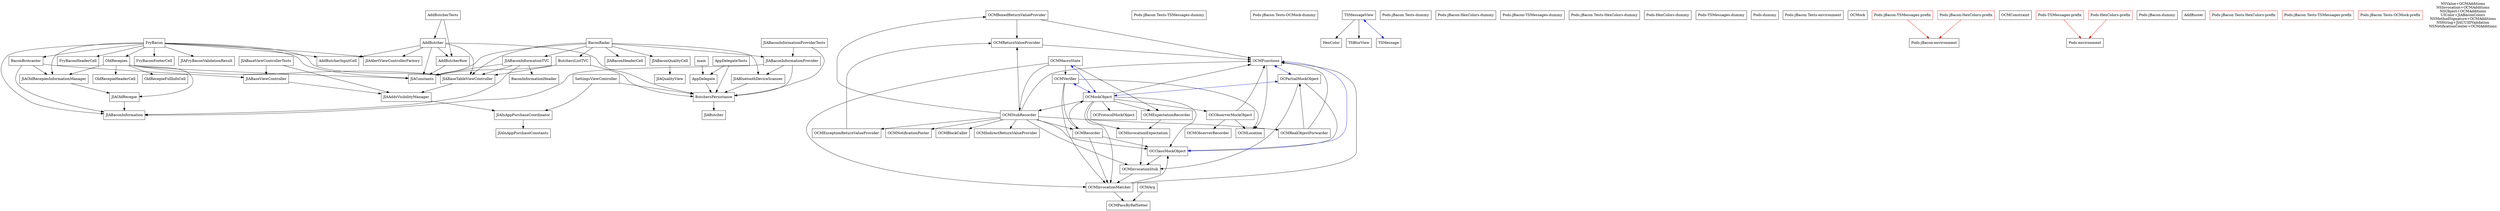 digraph G {
	node [shape=box];
	"AddButcher" -> "AddButcherInputCell";
	"AddButcher" -> "ButchersPersistance";
	"AddButcher" -> "JIAConstants";
	"AddButcher" -> "JIABaseTableViewController";
	"AddButcher" -> "JIAAlertViewControllerFactory";
	"AddButcher" -> "AddButcherRow";
	"OCMBoxedReturnValueProvider" -> "OCMReturnValueProvider";
	"OCMBoxedReturnValueProvider" -> "OCMFunctions";
	"Pods-jBacon Tests-TSMessages-dummy" -> {};
	"OCMBlockCaller" -> {};
	"OldRecepies" -> "JIAOldRecepiesInformationManager";
	"OldRecepies" -> "JIAOldRecepie";
	"OldRecepies" -> "OldRecepieHeaderCell";
	"OldRecepies" -> "JIAConstants";
	"OldRecepies" -> "JIABaseTableViewController";
	"OldRecepies" -> "OldRecepieFullInfoCell";
	"Pods-jBacon Tests-OCMock-dummy" -> {};
	"HexColor" -> {};
	"OCMLocation" -> {};
	"OCMArg" -> "OCMPassByRefSetter";
	"JIAAddsVisibilityManager" -> "JIAInAppPurchaseCoordinator";
	"ButchersListTVC" -> "JIABaseTableViewController";
	"ButchersListTVC" -> "ButchersPersistance";
	"ButchersListTVC" -> "JIAConstants";
	"Pods-jBacon Tests-dummy" -> {};
	"OCPartialMockObject" -> "OCClassMockObject";
	"OCPartialMockObject" -> "OCMInvocationStub";
	"BaconBrotcaster" -> "JIABaseViewController";
	"BaconBrotcaster" -> "JIABaconInformation";
	"BaconBrotcaster" -> "JIAOldRecepiesInformationManager";
	"Pods-jBacon-HexColors-dummy" -> {};
	"Pods-jBacon-TSMessages-dummy" -> {};
	"Pods-jBacon Tests-HexColors-dummy" -> {};
	"JIABaseViewControllerTests" -> "JIABaseViewController";
	"JIABaseViewControllerTests" -> "JIAAddsVisibilityManager";
	"OCMRealObjectForwarder" -> "OCPartialMockObject";
	"OCMRealObjectForwarder" -> "OCMFunctions";
	"FryBaconHeaderCell" -> {};
	"JIABaconInformationTVC" -> "JIABaseTableViewController";
	"JIABaconInformationTVC" -> "JIABaconInformation";
	"JIABaconInformationTVC" -> "BaconInformationHeader";
	"JIABaconInformationTVC" -> "JIAConstants";
	"OCObserverMockObject" -> "OCMObserverRecorder";
	"OCObserverMockObject" -> "OCMLocation";
	"OCObserverMockObject" -> "OCMFunctions";
	"TSBlurView" -> {};
	"JIABaconInformation" -> {};
	"Pods-HexColors-dummy" -> {};
	"Pods-TSMessages-dummy" -> {};
	"OCMInvocationMatcher" -> "OCClassMockObject";
	"OCMInvocationMatcher" -> "OCMPassByRefSetter";
	"OCMInvocationMatcher" -> "OCMFunctions";
	"JIAInAppPurchaseConstants" -> {};
	"OCMInvocationStub" -> "OCMInvocationMatcher";
	"Pods-dummy" -> {};
	"JIAConstants" -> {};
	"OCMReturnValueProvider" -> "OCMFunctions";
	"JIABaconQualityCell" -> "JIAQualityView";
	"AddButcherRow" -> "JIAConstants";
	"OCClassMockObject" -> "OCMInvocationStub";
	"OCMInvocationExpectation" -> "OCMInvocationStub";
	"OCMIndirectReturnValueProvider" -> {};
	"BaconInformationHeader" -> {};
	"JIAQualityView" -> {};
	"OCMFunctions" -> "OCMLocation";
	"OCMStubRecorder" -> "OCClassMockObject";
	"OCMStubRecorder" -> "OCMBoxedReturnValueProvider";
	"OCMStubRecorder" -> "OCMBlockCaller";
	"OCMStubRecorder" -> "OCMInvocationStub";
	"OCMStubRecorder" -> "OCMReturnValueProvider";
	"OCMStubRecorder" -> "OCMNotificationPoster";
	"OCMStubRecorder" -> "OCMRecorder";
	"OCMStubRecorder" -> "OCMIndirectReturnValueProvider";
	"OCMStubRecorder" -> "OCMFunctions";
	"OCMStubRecorder" -> "OCMExceptionReturnValueProvider";
	"OCMStubRecorder" -> "OCMRealObjectForwarder";
	"JIAInAppPurchaseCoordinator" -> "JIAInAppPurchaseConstants";
	"OldRecepieHeaderCell" -> {};
	"TSMessageView" -> "HexColor";
	"TSMessageView" -> "TSBlurView";
	"main" -> "AppDelegate";
	"OCMVerifier" -> "OCMRecorder";
	"OCMVerifier" -> "OCMInvocationMatcher";
	"OCMVerifier" -> "OCMLocation";
	"OCMockObject" -> "OCObserverMockObject";
	"OCMockObject" -> "OCMInvocationMatcher";
	"OCMockObject" -> "OCMStubRecorder";
	"OCMockObject" -> "OCClassMockObject";
	"OCMockObject" -> "OCMInvocationExpectation";
	"OCMockObject" -> "OCMFunctions";
	"OCMockObject" -> "OCMExpectationRecorder";
	"OCMockObject" -> "OCProtocolMockObject";
	"ButchersPersistance" -> "JIAButcher";
	"AddButcherTests" -> "AddButcher";
	"AddButcherTests" -> "AddButcherRow";
	"JIABaconInformationProviderTests" -> "ButchersPersistance";
	"JIABaconInformationProviderTests" -> "JIABaconInformationProvider";
	"Pods-jBacon Tests-environment" -> {};
	"OCMock" -> {};
	"OCProtocolMockObject" -> {};
	"Pods-jBacon-environment" -> {};
	"JIABaconInformationProvider" -> "JIABaconInformation";
	"JIABaconInformationProvider" -> "JIABluetoothDeviceScanner";
	"JIABaconInformationProvider" -> "ButchersPersistance";
	"OCMObserverRecorder" -> {};
	"JIAOldRecepiesInformationManager" -> "JIAOldRecepie";
	"OCMConstraint" -> {};
	"Pods-environment" -> {};
	"OCMPassByRefSetter" -> {};
	"JIABaseViewController" -> "JIAAddsVisibilityManager";
	"AppDelegate" -> "ButchersPersistance";
	"SettingsViewController" -> "JIAInAppPurchaseCoordinator";
	"SettingsViewController" -> "ButchersPersistance";
	"BaconRadar" -> "ButchersListTVC";
	"BaconRadar" -> "JIABaconQualityCell";
	"BaconRadar" -> "JIAConstants";
	"BaconRadar" -> "JIABaconHeaderCell";
	"BaconRadar" -> "JIABaconInformationProvider";
	"BaconRadar" -> "JIABaseTableViewController";
	"BaconRadar" -> "JIABluetoothDeviceScanner";
	"BaconRadar" -> "JIABaconInformationTVC";
	"AddButcherInputCell" -> {};
	"JIAOldRecepie" -> "JIABaconInformation";
	"FryBaconFooterCell" -> {};
	"JIAFryBaconValidationResult" -> {};
	"JIABaconHeaderCell" -> {};
	"OCMMacroState" -> "OCMInvocationMatcher";
	"OCMMacroState" -> "OCMStubRecorder";
	"OCMMacroState" -> "OCMVerifier";
	"OCMMacroState" -> "OCMExpectationRecorder";
	"Pods-jBacon-dummy" -> {};
	"OCMNotificationPoster" -> {};
	"AppDelegateTests" -> "ButchersPersistance";
	"AppDelegateTests" -> "AppDelegate";
	"OCMRecorder" -> "OCClassMockObject";
	"OCMRecorder" -> "OCMockObject";
	"OCMRecorder" -> "OCMInvocationMatcher";
	"OldRecepieFullInfoCell" -> {};
	"JIAAlertViewControllerFactory" -> {};
	"JIABluetoothDeviceScanner" -> "ButchersPersistance";
	"OCMExceptionReturnValueProvider" -> "OCMReturnValueProvider";
	"JIAButcher" -> {};
	"JIABaseTableViewController" -> "JIAAddsVisibilityManager";
	"AddBuster" -> {};
	"FryBacon" -> "AddButcherInputCell";
	"FryBacon" -> "JIABaconInformation";
	"FryBacon" -> "FryBaconFooterCell";
	"FryBacon" -> "OldRecepies";
	"FryBacon" -> "JIAConstants";
	"FryBacon" -> "JIAFryBaconValidationResult";
	"FryBacon" -> "FryBaconHeaderCell";
	"FryBacon" -> "JIAOldRecepiesInformationManager";
	"FryBacon" -> "JIAAlertViewControllerFactory";
	"FryBacon" -> "JIABaseTableViewController";
	"FryBacon" -> "BaconBrotcaster";
	"OCMExpectationRecorder" -> "OCMInvocationExpectation";
	
	"Pods-jBacon Tests-HexColors-prefix" [color=red];
	"Pods-jBacon-TSMessages-prefix" [color=red];
	"Pods-jBacon-TSMessages-prefix" -> "Pods-jBacon-environment" [color=red];
	"Pods-TSMessages-prefix" [color=red];
	"Pods-TSMessages-prefix" -> "Pods-environment" [color=red];
	"Pods-HexColors-prefix" [color=red];
	"Pods-HexColors-prefix" -> "Pods-environment" [color=red];
	"Pods-jBacon Tests-TSMessages-prefix" [color=red];
	"Pods-jBacon-HexColors-prefix" [color=red];
	"Pods-jBacon-HexColors-prefix" -> "Pods-jBacon-environment" [color=red];
	"Pods-jBacon Tests-OCMock-prefix" [color=red];
	
	edge [color=blue, dir=both];
	"OCPartialMockObject" -> "OCMockObject";
	"OCMFunctions" -> "OCPartialMockObject";
	"TSMessageView" -> "TSMessage";
	"OCClassMockObject" -> "OCMFunctions";
	"OCMMacroState" -> "OCMockObject";
	"OCMVerifier" -> "OCMockObject";
	
	edge [color=black];
	node [shape=plaintext];
	"Categories" [label="NSValue+OCMAdditions\nNSInvocation+OCMAdditions\nNSObject+OCMAdditions\nUIColor+JIABaconColors\nNSMethodSignature+OCMAdditions\nNSString+JIAUUIDValidation\nNSNotificationCenter+OCMAdditions"];
}

